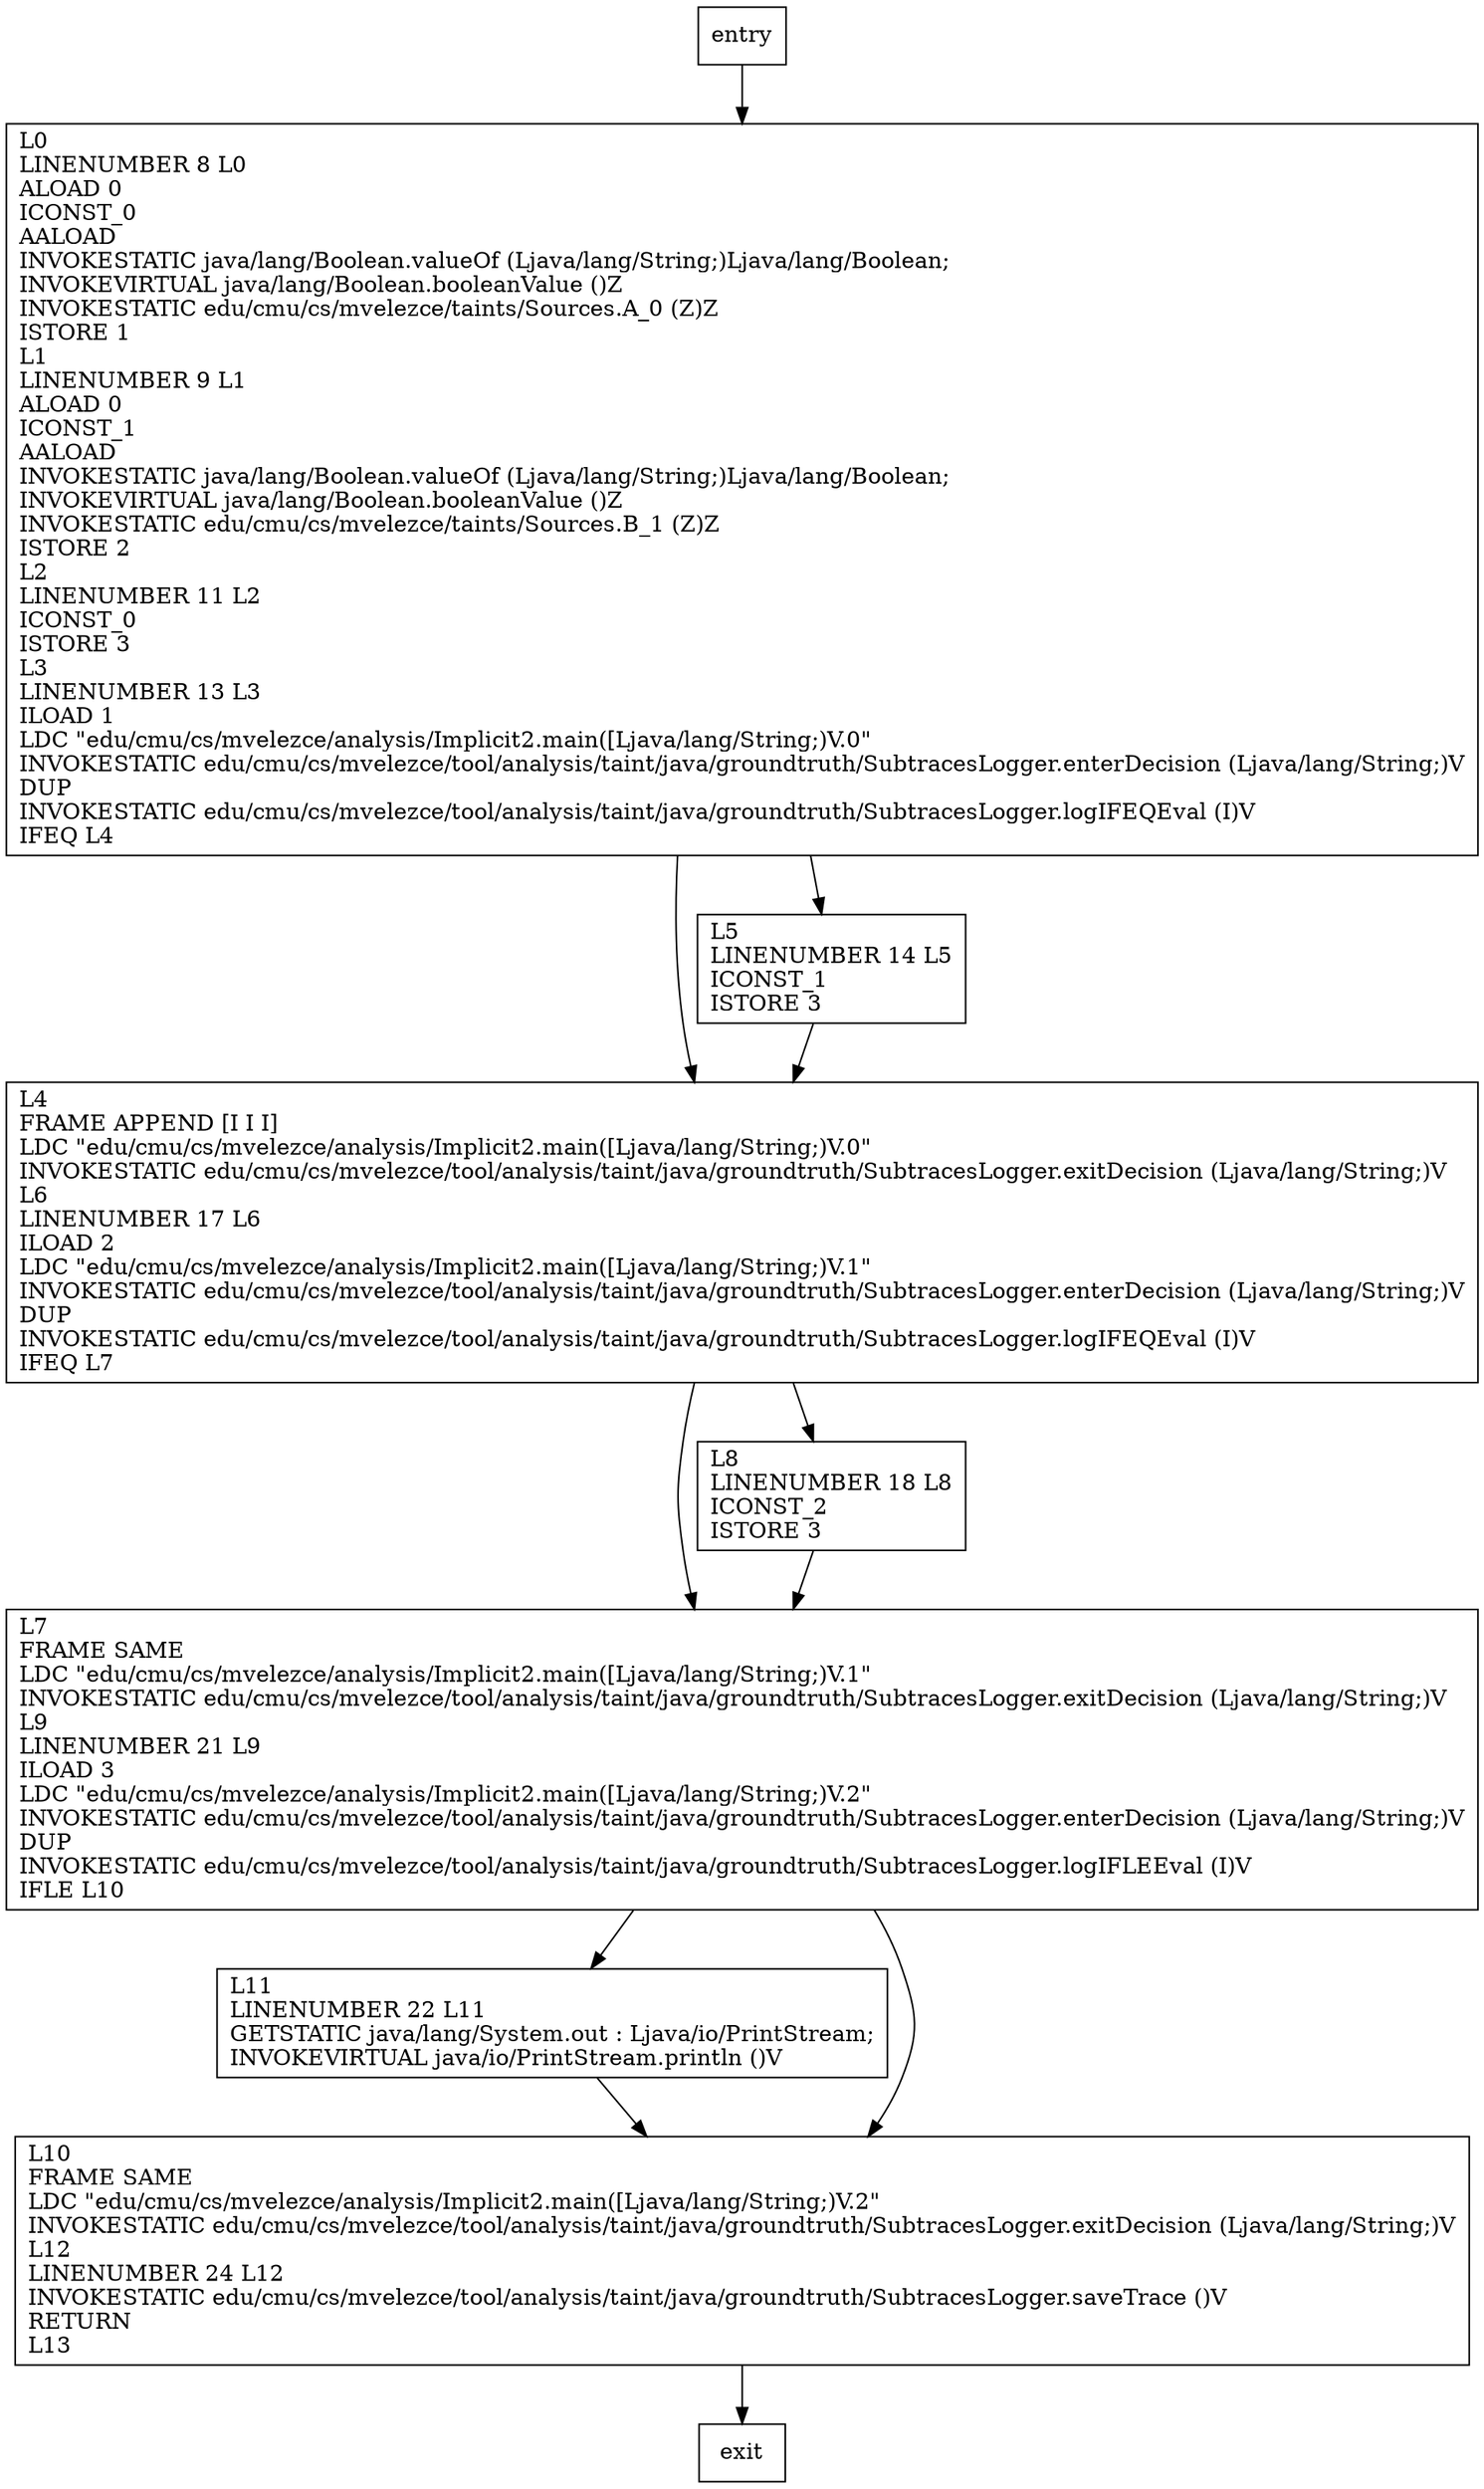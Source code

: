digraph main {
node [shape=record];
472563168 [label="L7\lFRAME SAME\lLDC \"edu/cmu/cs/mvelezce/analysis/Implicit2.main([Ljava/lang/String;)V.1\"\lINVOKESTATIC edu/cmu/cs/mvelezce/tool/analysis/taint/java/groundtruth/SubtracesLogger.exitDecision (Ljava/lang/String;)V\lL9\lLINENUMBER 21 L9\lILOAD 3\lLDC \"edu/cmu/cs/mvelezce/analysis/Implicit2.main([Ljava/lang/String;)V.2\"\lINVOKESTATIC edu/cmu/cs/mvelezce/tool/analysis/taint/java/groundtruth/SubtracesLogger.enterDecision (Ljava/lang/String;)V\lDUP\lINVOKESTATIC edu/cmu/cs/mvelezce/tool/analysis/taint/java/groundtruth/SubtracesLogger.logIFLEEval (I)V\lIFLE L10\l"];
1205818701 [label="L4\lFRAME APPEND [I I I]\lLDC \"edu/cmu/cs/mvelezce/analysis/Implicit2.main([Ljava/lang/String;)V.0\"\lINVOKESTATIC edu/cmu/cs/mvelezce/tool/analysis/taint/java/groundtruth/SubtracesLogger.exitDecision (Ljava/lang/String;)V\lL6\lLINENUMBER 17 L6\lILOAD 2\lLDC \"edu/cmu/cs/mvelezce/analysis/Implicit2.main([Ljava/lang/String;)V.1\"\lINVOKESTATIC edu/cmu/cs/mvelezce/tool/analysis/taint/java/groundtruth/SubtracesLogger.enterDecision (Ljava/lang/String;)V\lDUP\lINVOKESTATIC edu/cmu/cs/mvelezce/tool/analysis/taint/java/groundtruth/SubtracesLogger.logIFEQEval (I)V\lIFEQ L7\l"];
1447281844 [label="L8\lLINENUMBER 18 L8\lICONST_2\lISTORE 3\l"];
1198381707 [label="L5\lLINENUMBER 14 L5\lICONST_1\lISTORE 3\l"];
901416300 [label="L11\lLINENUMBER 22 L11\lGETSTATIC java/lang/System.out : Ljava/io/PrintStream;\lINVOKEVIRTUAL java/io/PrintStream.println ()V\l"];
141740971 [label="L10\lFRAME SAME\lLDC \"edu/cmu/cs/mvelezce/analysis/Implicit2.main([Ljava/lang/String;)V.2\"\lINVOKESTATIC edu/cmu/cs/mvelezce/tool/analysis/taint/java/groundtruth/SubtracesLogger.exitDecision (Ljava/lang/String;)V\lL12\lLINENUMBER 24 L12\lINVOKESTATIC edu/cmu/cs/mvelezce/tool/analysis/taint/java/groundtruth/SubtracesLogger.saveTrace ()V\lRETURN\lL13\l"];
1134633052 [label="L0\lLINENUMBER 8 L0\lALOAD 0\lICONST_0\lAALOAD\lINVOKESTATIC java/lang/Boolean.valueOf (Ljava/lang/String;)Ljava/lang/Boolean;\lINVOKEVIRTUAL java/lang/Boolean.booleanValue ()Z\lINVOKESTATIC edu/cmu/cs/mvelezce/taints/Sources.A_0 (Z)Z\lISTORE 1\lL1\lLINENUMBER 9 L1\lALOAD 0\lICONST_1\lAALOAD\lINVOKESTATIC java/lang/Boolean.valueOf (Ljava/lang/String;)Ljava/lang/Boolean;\lINVOKEVIRTUAL java/lang/Boolean.booleanValue ()Z\lINVOKESTATIC edu/cmu/cs/mvelezce/taints/Sources.B_1 (Z)Z\lISTORE 2\lL2\lLINENUMBER 11 L2\lICONST_0\lISTORE 3\lL3\lLINENUMBER 13 L3\lILOAD 1\lLDC \"edu/cmu/cs/mvelezce/analysis/Implicit2.main([Ljava/lang/String;)V.0\"\lINVOKESTATIC edu/cmu/cs/mvelezce/tool/analysis/taint/java/groundtruth/SubtracesLogger.enterDecision (Ljava/lang/String;)V\lDUP\lINVOKESTATIC edu/cmu/cs/mvelezce/tool/analysis/taint/java/groundtruth/SubtracesLogger.logIFEQEval (I)V\lIFEQ L4\l"];
entry;
exit;
472563168 -> 901416300;
472563168 -> 141740971;
entry -> 1134633052;
1205818701 -> 472563168;
1205818701 -> 1447281844;
1447281844 -> 472563168;
1198381707 -> 1205818701;
901416300 -> 141740971;
141740971 -> exit;
1134633052 -> 1205818701;
1134633052 -> 1198381707;
}
